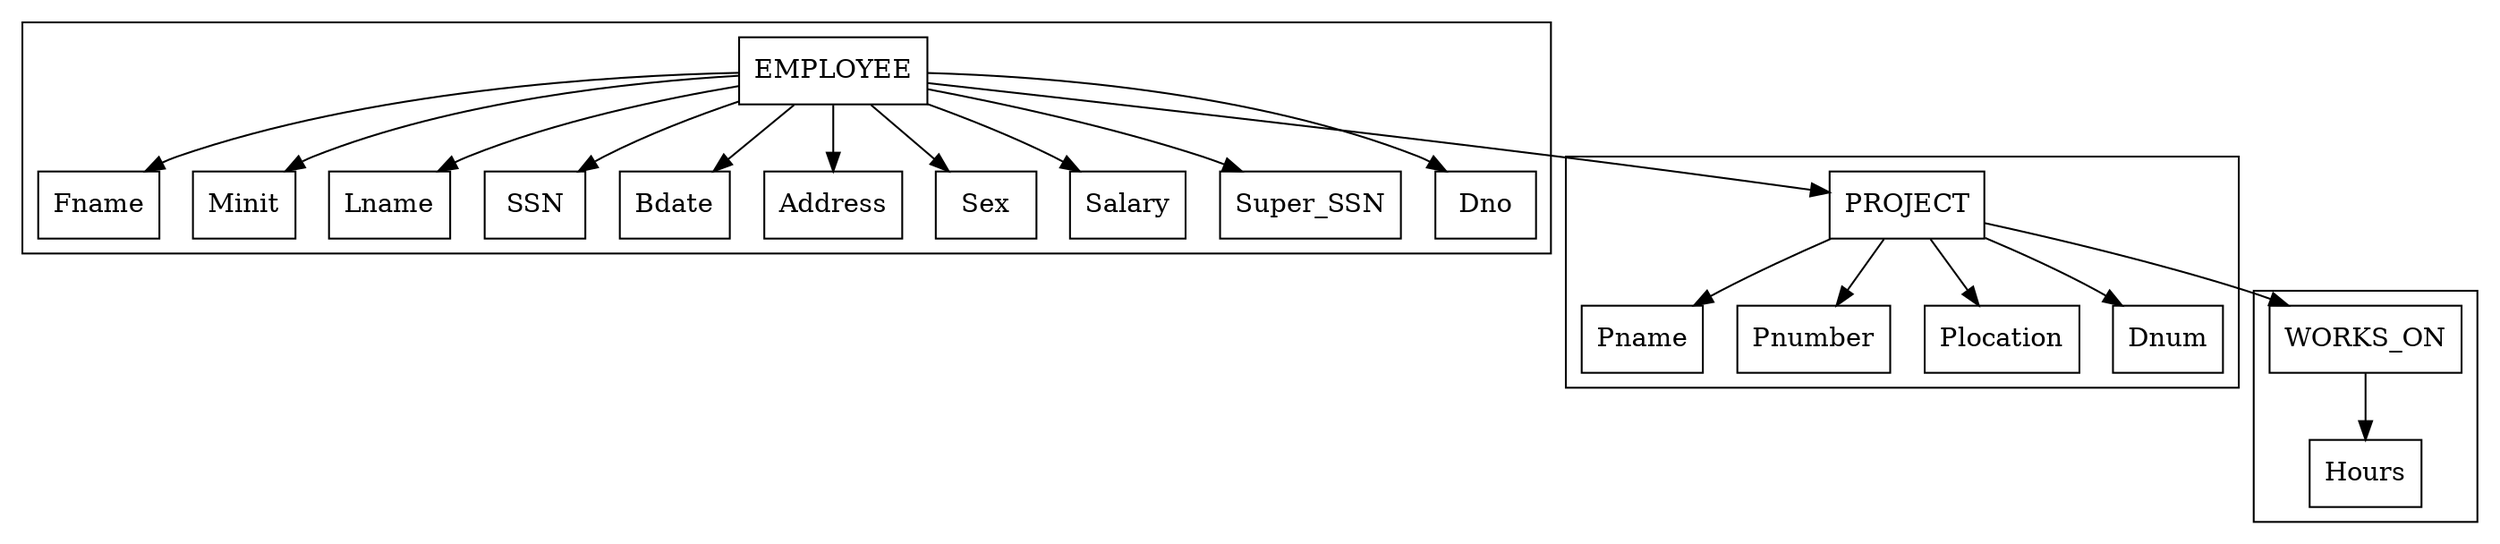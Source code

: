 digraph G {
    node [shape="rectangle"];

    subgraph cluster_employee {
        rankdir = "TB";
        EMPLOYEE -> Fname;
        EMPLOYEE -> Minit;
        EMPLOYEE -> Lname;
        EMPLOYEE -> SSN;
        EMPLOYEE -> Bdate;
        EMPLOYEE -> Address;
        EMPLOYEE -> Sex;
        EMPLOYEE -> Salary;
        EMPLOYEE -> Super_SSN;
        EMPLOYEE -> Dno;
    }

    subgraph cluster_project {
        PROJECT -> Pname;
        PROJECT -> Pnumber;
        PROJECT -> Plocation;
        PROJECT -> Dnum;
    }

    subgraph cluster_work {
        WORKS_ON -> Hours;
    }

    EMPLOYEE -> PROJECT;
    PROJECT -> WORKS_ON;
}
